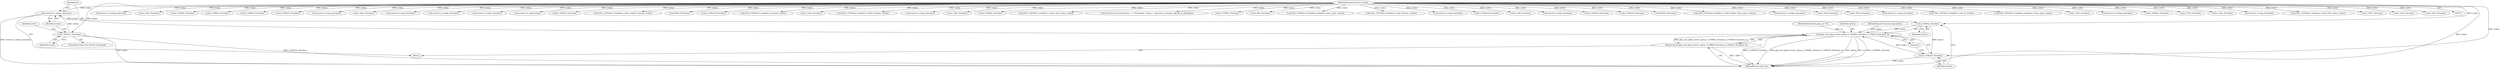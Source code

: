 digraph "0_php_124fb22a13fafa3648e4e15b4f207c7096d8155e@pointer" {
"1000348" [label="(Call,convert_to_string_ex(zvalue))"];
"1000335" [label="(Call,Z_ISNULL_P(zvalue))"];
"1000120" [label="(MethodParameterIn,zval *zvalue)"];
"1000354" [label="(Call,Z_STRVAL_P(zvalue))"];
"1000351" [label="(Call,php_curl_option_str(ch, option, Z_STRVAL_P(zvalue), Z_STRLEN_P(zvalue), 0))"];
"1000350" [label="(Return,return php_curl_option_str(ch, option, Z_STRVAL_P(zvalue), Z_STRLEN_P(zvalue), 0);)"];
"1000356" [label="(Call,Z_STRLEN_P(zvalue))"];
"1001748" [label="(Call,convert_to_string_ex(zvalue))"];
"1000982" [label="(Call,Z_LVAL_P(zvalue))"];
"1001764" [label="(Call,Z_STRVAL_P(zvalue))"];
"1001755" [label="(Call,Z_STRVAL_P(zvalue))"];
"1000322" [label="(Call,Z_STRVAL_P(zvalue))"];
"1000349" [label="(Identifier,zvalue)"];
"1001752" [label="(Call,Z_STRLEN_P(zvalue))"];
"1000354" [label="(Call,Z_STRVAL_P(zvalue))"];
"1000230" [label="(Call,convert_to_long_ex(zvalue))"];
"1000277" [label="(Call,Z_LVAL_P(zvalue))"];
"1000970" [label="(Call,convert_to_long_ex(zvalue))"];
"1000373" [label="(Call,convert_to_string_ex(zvalue))"];
"1000352" [label="(Identifier,ch)"];
"1000336" [label="(Identifier,zvalue)"];
"1000335" [label="(Call,Z_ISNULL_P(zvalue))"];
"1000270" [label="(Call,convert_to_long_ex(zvalue))"];
"1000130" [label="(Call,convert_to_long(zvalue))"];
"1000358" [label="(Literal,0)"];
"1000380" [label="(Call,Z_STRLEN_P(zvalue))"];
"1000659" [label="(Call,ZVAL_COPY(&ch->handlers->write_header->stream, zvalue))"];
"1000868" [label="(Call,HASH_OF(zvalue))"];
"1000324" [label="(Call,Z_STRLEN_P(zvalue))"];
"1001710" [label="(Call,ZVAL_COPY(&ch->handlers->passwd, zvalue))"];
"1000266" [label="(Call,Z_LVAL_P(zvalue))"];
"1000543" [label="(Call,ZVAL_COPY(&ch->handlers->write->stream, zvalue))"];
"1001673" [label="(Call,convert_to_long_ex(zvalue))"];
"1001684" [label="(Call,Z_LVAL_P(zvalue))"];
"1000351" [label="(Call,php_curl_option_str(ch, option, Z_STRVAL_P(zvalue), Z_STRLEN_P(zvalue), 0))"];
"1000334" [label="(ControlStructure,if (Z_ISNULL_P(zvalue)))"];
"1000378" [label="(Call,Z_STRVAL_P(zvalue))"];
"1000357" [label="(Identifier,zvalue)"];
"1001651" [label="(Call,ZVAL_COPY(&ch->handlers->write->func_name, zvalue))"];
"1000356" [label="(Call,Z_STRLEN_P(zvalue))"];
"1000118" [label="(MethodParameterIn,php_curl *ch)"];
"1000404" [label="(Call,zend_fetch_resource(zvalue, -1, \"File-Handle\", &type, 1, php_file_le_stream(), php_file_le_pstream()))"];
"1001458" [label="(Call,Z_STRVAL_P(zvalue))"];
"1000758" [label="(Call,Z_RES_P(zvalue))"];
"1001893" [label="(Call,ZVAL_COPY(&ch->handlers->fnmatch->func_name, zvalue))"];
"1000353" [label="(Identifier,option)"];
"1000760" [label="(Call,ZVAL_COPY(&ch->handlers->read->stream, zvalue))"];
"1000355" [label="(Identifier,zvalue)"];
"1001594" [label="(Call,convert_to_long_ex(zvalue))"];
"1000369" [label="(Call,Z_STRLEN_P(zvalue))"];
"1000249" [label="(Call,Z_LVAL_P(zvalue))"];
"1000119" [label="(MethodParameterIn,zend_long option)"];
"1000120" [label="(MethodParameterIn,zval *zvalue)"];
"1001688" [label="(Call,convert_to_long_ex(zvalue))"];
"1001766" [label="(Call,Z_STRLEN_P(zvalue))"];
"1001927" [label="(MethodReturn,static int)"];
"1001449" [label="(Call,Z_STRLEN_P(zvalue))"];
"1001078" [label="(Call,HASH_OF(zvalue))"];
"1001032" [label="(Call,ZVAL_COPY(&ch->handlers->write_header->func_name, zvalue))"];
"1001440" [label="(Call,convert_to_string_ex(zvalue))"];
"1000999" [label="(Call,Z_LVAL_P(zvalue))"];
"1000347" [label="(Block,)"];
"1000398" [label="(Call,Z_TYPE_P(zvalue))"];
"1000361" [label="(Call,convert_to_string_ex(zvalue))"];
"1000824" [label="(Call,ZVAL_COPY(&ch->handlers->std_err, zvalue))"];
"1001523" [label="(Call,ZVAL_COPY(&ch->handlers->progress->func_name, zvalue))"];
"1000348" [label="(Call,convert_to_string_ex(zvalue))"];
"1001597" [label="(Call,Z_LVAL_P(zvalue))"];
"1000316" [label="(Call,convert_to_string_ex(zvalue))"];
"1000367" [label="(Call,Z_STRVAL_P(zvalue))"];
"1001060" [label="(Call,Z_TYPE_P(zvalue))"];
"1001774" [label="(Call,Z_LVAL_P(zvalue))"];
"1000350" [label="(Return,return php_curl_option_str(ch, option, Z_STRVAL_P(zvalue), Z_STRLEN_P(zvalue), 0);)"];
"1000339" [label="(Identifier,error)"];
"1001770" [label="(Call,convert_to_long_ex(zvalue))"];
"1001573" [label="(Call,ZVAL_COPY(&ch->handlers->read->func_name, zvalue))"];
"1001056" [label="(Call,Z_TYPE_P(zvalue))"];
"1000134" [label="(Call,Z_LVAL_P(zvalue))"];
"1001698" [label="(Call,Z_LVAL_P(zvalue))"];
"1000348" -> "1000347"  [label="AST: "];
"1000348" -> "1000349"  [label="CFG: "];
"1000349" -> "1000348"  [label="AST: "];
"1000352" -> "1000348"  [label="CFG: "];
"1000348" -> "1001927"  [label="DDG: convert_to_string_ex(zvalue)"];
"1000335" -> "1000348"  [label="DDG: zvalue"];
"1000120" -> "1000348"  [label="DDG: zvalue"];
"1000348" -> "1000354"  [label="DDG: zvalue"];
"1000335" -> "1000334"  [label="AST: "];
"1000335" -> "1000336"  [label="CFG: "];
"1000336" -> "1000335"  [label="AST: "];
"1000339" -> "1000335"  [label="CFG: "];
"1000349" -> "1000335"  [label="CFG: "];
"1000335" -> "1001927"  [label="DDG: zvalue"];
"1000335" -> "1001927"  [label="DDG: Z_ISNULL_P(zvalue)"];
"1000120" -> "1000335"  [label="DDG: zvalue"];
"1000120" -> "1000117"  [label="AST: "];
"1000120" -> "1001927"  [label="DDG: zvalue"];
"1000120" -> "1000130"  [label="DDG: zvalue"];
"1000120" -> "1000134"  [label="DDG: zvalue"];
"1000120" -> "1000230"  [label="DDG: zvalue"];
"1000120" -> "1000249"  [label="DDG: zvalue"];
"1000120" -> "1000266"  [label="DDG: zvalue"];
"1000120" -> "1000270"  [label="DDG: zvalue"];
"1000120" -> "1000277"  [label="DDG: zvalue"];
"1000120" -> "1000316"  [label="DDG: zvalue"];
"1000120" -> "1000322"  [label="DDG: zvalue"];
"1000120" -> "1000324"  [label="DDG: zvalue"];
"1000120" -> "1000354"  [label="DDG: zvalue"];
"1000120" -> "1000356"  [label="DDG: zvalue"];
"1000120" -> "1000361"  [label="DDG: zvalue"];
"1000120" -> "1000367"  [label="DDG: zvalue"];
"1000120" -> "1000369"  [label="DDG: zvalue"];
"1000120" -> "1000373"  [label="DDG: zvalue"];
"1000120" -> "1000378"  [label="DDG: zvalue"];
"1000120" -> "1000380"  [label="DDG: zvalue"];
"1000120" -> "1000398"  [label="DDG: zvalue"];
"1000120" -> "1000404"  [label="DDG: zvalue"];
"1000120" -> "1000543"  [label="DDG: zvalue"];
"1000120" -> "1000659"  [label="DDG: zvalue"];
"1000120" -> "1000758"  [label="DDG: zvalue"];
"1000120" -> "1000760"  [label="DDG: zvalue"];
"1000120" -> "1000824"  [label="DDG: zvalue"];
"1000120" -> "1000868"  [label="DDG: zvalue"];
"1000120" -> "1000970"  [label="DDG: zvalue"];
"1000120" -> "1000982"  [label="DDG: zvalue"];
"1000120" -> "1000999"  [label="DDG: zvalue"];
"1000120" -> "1001032"  [label="DDG: zvalue"];
"1000120" -> "1001056"  [label="DDG: zvalue"];
"1000120" -> "1001060"  [label="DDG: zvalue"];
"1000120" -> "1001078"  [label="DDG: zvalue"];
"1000120" -> "1001440"  [label="DDG: zvalue"];
"1000120" -> "1001449"  [label="DDG: zvalue"];
"1000120" -> "1001458"  [label="DDG: zvalue"];
"1000120" -> "1001523"  [label="DDG: zvalue"];
"1000120" -> "1001573"  [label="DDG: zvalue"];
"1000120" -> "1001594"  [label="DDG: zvalue"];
"1000120" -> "1001597"  [label="DDG: zvalue"];
"1000120" -> "1001651"  [label="DDG: zvalue"];
"1000120" -> "1001673"  [label="DDG: zvalue"];
"1000120" -> "1001684"  [label="DDG: zvalue"];
"1000120" -> "1001688"  [label="DDG: zvalue"];
"1000120" -> "1001698"  [label="DDG: zvalue"];
"1000120" -> "1001710"  [label="DDG: zvalue"];
"1000120" -> "1001748"  [label="DDG: zvalue"];
"1000120" -> "1001752"  [label="DDG: zvalue"];
"1000120" -> "1001755"  [label="DDG: zvalue"];
"1000120" -> "1001764"  [label="DDG: zvalue"];
"1000120" -> "1001766"  [label="DDG: zvalue"];
"1000120" -> "1001770"  [label="DDG: zvalue"];
"1000120" -> "1001774"  [label="DDG: zvalue"];
"1000120" -> "1001893"  [label="DDG: zvalue"];
"1000354" -> "1000351"  [label="AST: "];
"1000354" -> "1000355"  [label="CFG: "];
"1000355" -> "1000354"  [label="AST: "];
"1000357" -> "1000354"  [label="CFG: "];
"1000354" -> "1000351"  [label="DDG: zvalue"];
"1000354" -> "1000356"  [label="DDG: zvalue"];
"1000351" -> "1000350"  [label="AST: "];
"1000351" -> "1000358"  [label="CFG: "];
"1000352" -> "1000351"  [label="AST: "];
"1000353" -> "1000351"  [label="AST: "];
"1000356" -> "1000351"  [label="AST: "];
"1000358" -> "1000351"  [label="AST: "];
"1000350" -> "1000351"  [label="CFG: "];
"1000351" -> "1001927"  [label="DDG: Z_STRLEN_P(zvalue)"];
"1000351" -> "1001927"  [label="DDG: php_curl_option_str(ch, option, Z_STRVAL_P(zvalue), Z_STRLEN_P(zvalue), 0)"];
"1000351" -> "1001927"  [label="DDG: option"];
"1000351" -> "1001927"  [label="DDG: ch"];
"1000351" -> "1001927"  [label="DDG: Z_STRVAL_P(zvalue)"];
"1000351" -> "1000350"  [label="DDG: php_curl_option_str(ch, option, Z_STRVAL_P(zvalue), Z_STRLEN_P(zvalue), 0)"];
"1000118" -> "1000351"  [label="DDG: ch"];
"1000119" -> "1000351"  [label="DDG: option"];
"1000356" -> "1000351"  [label="DDG: zvalue"];
"1000350" -> "1000347"  [label="AST: "];
"1001927" -> "1000350"  [label="CFG: "];
"1000350" -> "1001927"  [label="DDG: <RET>"];
"1000356" -> "1000357"  [label="CFG: "];
"1000357" -> "1000356"  [label="AST: "];
"1000358" -> "1000356"  [label="CFG: "];
"1000356" -> "1001927"  [label="DDG: zvalue"];
}
